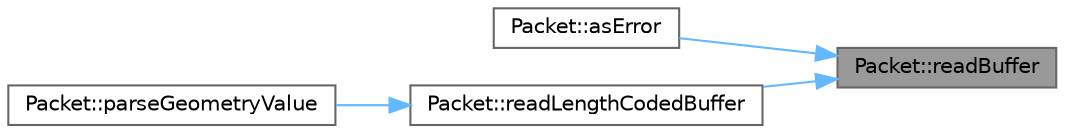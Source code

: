 digraph "Packet::readBuffer"
{
 // INTERACTIVE_SVG=YES
 // LATEX_PDF_SIZE
  bgcolor="transparent";
  edge [fontname=Helvetica,fontsize=10,labelfontname=Helvetica,labelfontsize=10];
  node [fontname=Helvetica,fontsize=10,shape=box,height=0.2,width=0.4];
  rankdir="RL";
  Node1 [id="Node000001",label="Packet::readBuffer",height=0.2,width=0.4,color="gray40", fillcolor="grey60", style="filled", fontcolor="black",tooltip=" "];
  Node1 -> Node2 [id="edge1_Node000001_Node000002",dir="back",color="steelblue1",style="solid",tooltip=" "];
  Node2 [id="Node000002",label="Packet::asError",height=0.2,width=0.4,color="grey40", fillcolor="white", style="filled",URL="$d9/dd4/a00776_a9c42199151b5e15debed4905933c4fe2.html#a9c42199151b5e15debed4905933c4fe2",tooltip=" "];
  Node1 -> Node3 [id="edge2_Node000001_Node000003",dir="back",color="steelblue1",style="solid",tooltip=" "];
  Node3 [id="Node000003",label="Packet::readLengthCodedBuffer",height=0.2,width=0.4,color="grey40", fillcolor="white", style="filled",URL="$d9/dd4/a00776_a8fd8e1d4d84ffa1eb26be38a9c3bf9c3.html#a8fd8e1d4d84ffa1eb26be38a9c3bf9c3",tooltip=" "];
  Node3 -> Node4 [id="edge3_Node000003_Node000004",dir="back",color="steelblue1",style="solid",tooltip=" "];
  Node4 [id="Node000004",label="Packet::parseGeometryValue",height=0.2,width=0.4,color="grey40", fillcolor="white", style="filled",URL="$d9/dd4/a00776_acf2e4526a557c1c953c1ff5e40ed17d3.html#acf2e4526a557c1c953c1ff5e40ed17d3",tooltip=" "];
}
